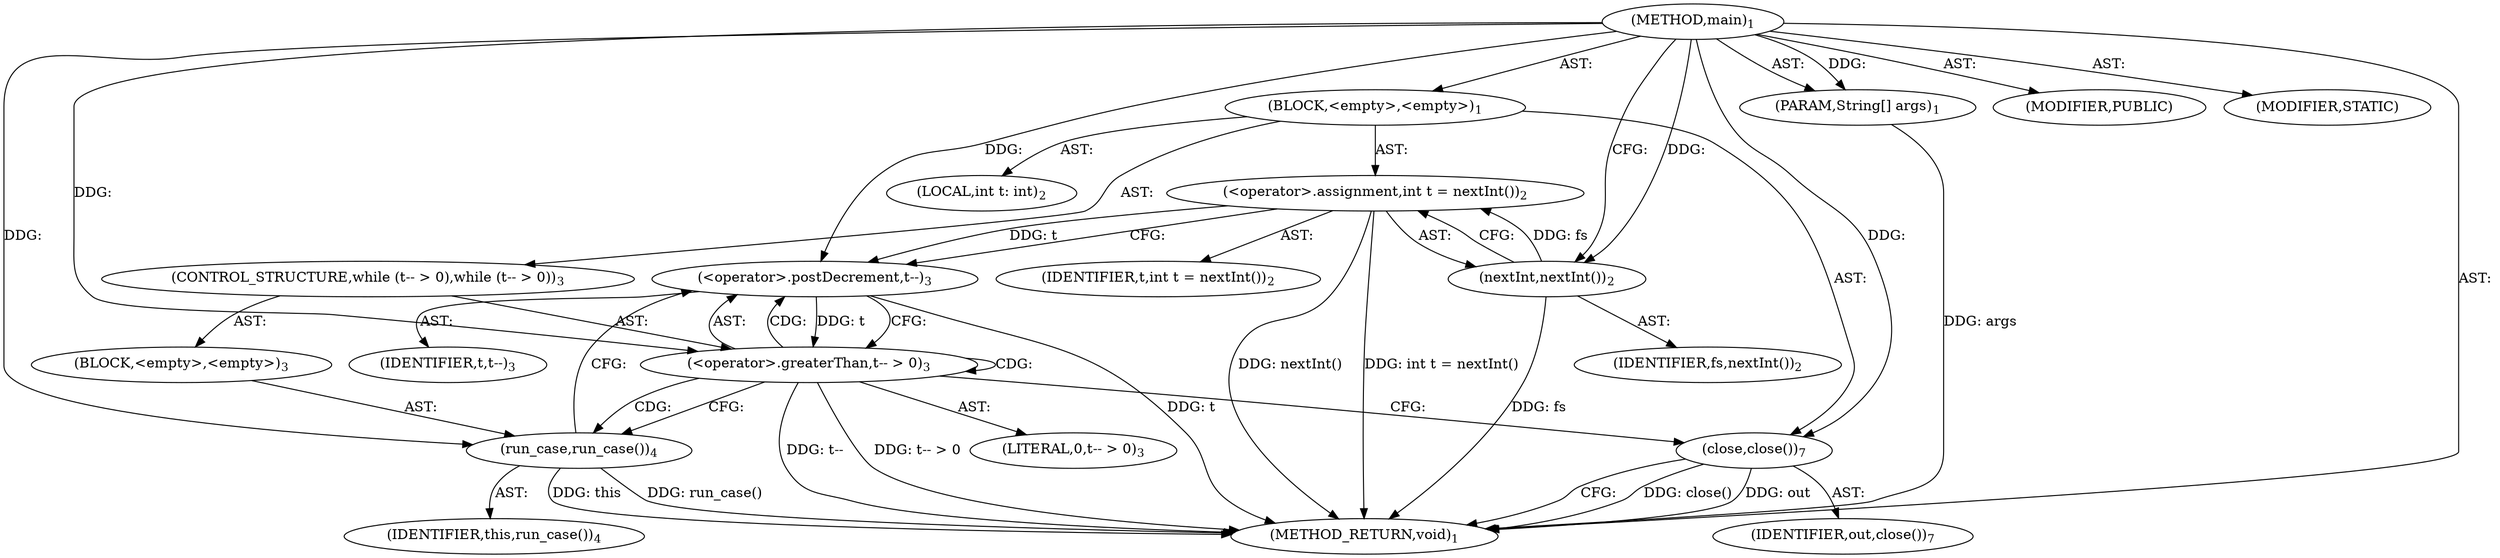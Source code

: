 digraph "main" {  
"17" [label = <(METHOD,main)<SUB>1</SUB>> ]
"18" [label = <(PARAM,String[] args)<SUB>1</SUB>> ]
"19" [label = <(BLOCK,&lt;empty&gt;,&lt;empty&gt;)<SUB>1</SUB>> ]
"20" [label = <(LOCAL,int t: int)<SUB>2</SUB>> ]
"21" [label = <(&lt;operator&gt;.assignment,int t = nextInt())<SUB>2</SUB>> ]
"22" [label = <(IDENTIFIER,t,int t = nextInt())<SUB>2</SUB>> ]
"23" [label = <(nextInt,nextInt())<SUB>2</SUB>> ]
"24" [label = <(IDENTIFIER,fs,nextInt())<SUB>2</SUB>> ]
"25" [label = <(CONTROL_STRUCTURE,while (t-- &gt; 0),while (t-- &gt; 0))<SUB>3</SUB>> ]
"26" [label = <(&lt;operator&gt;.greaterThan,t-- &gt; 0)<SUB>3</SUB>> ]
"27" [label = <(&lt;operator&gt;.postDecrement,t--)<SUB>3</SUB>> ]
"28" [label = <(IDENTIFIER,t,t--)<SUB>3</SUB>> ]
"29" [label = <(LITERAL,0,t-- &gt; 0)<SUB>3</SUB>> ]
"30" [label = <(BLOCK,&lt;empty&gt;,&lt;empty&gt;)<SUB>3</SUB>> ]
"31" [label = <(run_case,run_case())<SUB>4</SUB>> ]
"32" [label = <(IDENTIFIER,this,run_case())<SUB>4</SUB>> ]
"33" [label = <(close,close())<SUB>7</SUB>> ]
"34" [label = <(IDENTIFIER,out,close())<SUB>7</SUB>> ]
"35" [label = <(MODIFIER,PUBLIC)> ]
"36" [label = <(MODIFIER,STATIC)> ]
"37" [label = <(METHOD_RETURN,void)<SUB>1</SUB>> ]
  "17" -> "18"  [ label = "AST: "] 
  "17" -> "19"  [ label = "AST: "] 
  "17" -> "35"  [ label = "AST: "] 
  "17" -> "36"  [ label = "AST: "] 
  "17" -> "37"  [ label = "AST: "] 
  "19" -> "20"  [ label = "AST: "] 
  "19" -> "21"  [ label = "AST: "] 
  "19" -> "25"  [ label = "AST: "] 
  "19" -> "33"  [ label = "AST: "] 
  "21" -> "22"  [ label = "AST: "] 
  "21" -> "23"  [ label = "AST: "] 
  "23" -> "24"  [ label = "AST: "] 
  "25" -> "26"  [ label = "AST: "] 
  "25" -> "30"  [ label = "AST: "] 
  "26" -> "27"  [ label = "AST: "] 
  "26" -> "29"  [ label = "AST: "] 
  "27" -> "28"  [ label = "AST: "] 
  "30" -> "31"  [ label = "AST: "] 
  "31" -> "32"  [ label = "AST: "] 
  "33" -> "34"  [ label = "AST: "] 
  "21" -> "27"  [ label = "CFG: "] 
  "33" -> "37"  [ label = "CFG: "] 
  "23" -> "21"  [ label = "CFG: "] 
  "26" -> "31"  [ label = "CFG: "] 
  "26" -> "33"  [ label = "CFG: "] 
  "27" -> "26"  [ label = "CFG: "] 
  "31" -> "27"  [ label = "CFG: "] 
  "17" -> "23"  [ label = "CFG: "] 
  "18" -> "37"  [ label = "DDG: args"] 
  "21" -> "37"  [ label = "DDG: nextInt()"] 
  "21" -> "37"  [ label = "DDG: int t = nextInt()"] 
  "27" -> "37"  [ label = "DDG: t"] 
  "26" -> "37"  [ label = "DDG: t--"] 
  "26" -> "37"  [ label = "DDG: t-- &gt; 0"] 
  "33" -> "37"  [ label = "DDG: close()"] 
  "31" -> "37"  [ label = "DDG: run_case()"] 
  "33" -> "37"  [ label = "DDG: out"] 
  "23" -> "37"  [ label = "DDG: fs"] 
  "31" -> "37"  [ label = "DDG: this"] 
  "17" -> "18"  [ label = "DDG: "] 
  "23" -> "21"  [ label = "DDG: fs"] 
  "17" -> "33"  [ label = "DDG: "] 
  "17" -> "23"  [ label = "DDG: "] 
  "27" -> "26"  [ label = "DDG: t"] 
  "17" -> "26"  [ label = "DDG: "] 
  "21" -> "27"  [ label = "DDG: t"] 
  "17" -> "27"  [ label = "DDG: "] 
  "17" -> "31"  [ label = "DDG: "] 
  "26" -> "26"  [ label = "CDG: "] 
  "26" -> "27"  [ label = "CDG: "] 
  "26" -> "31"  [ label = "CDG: "] 
}
